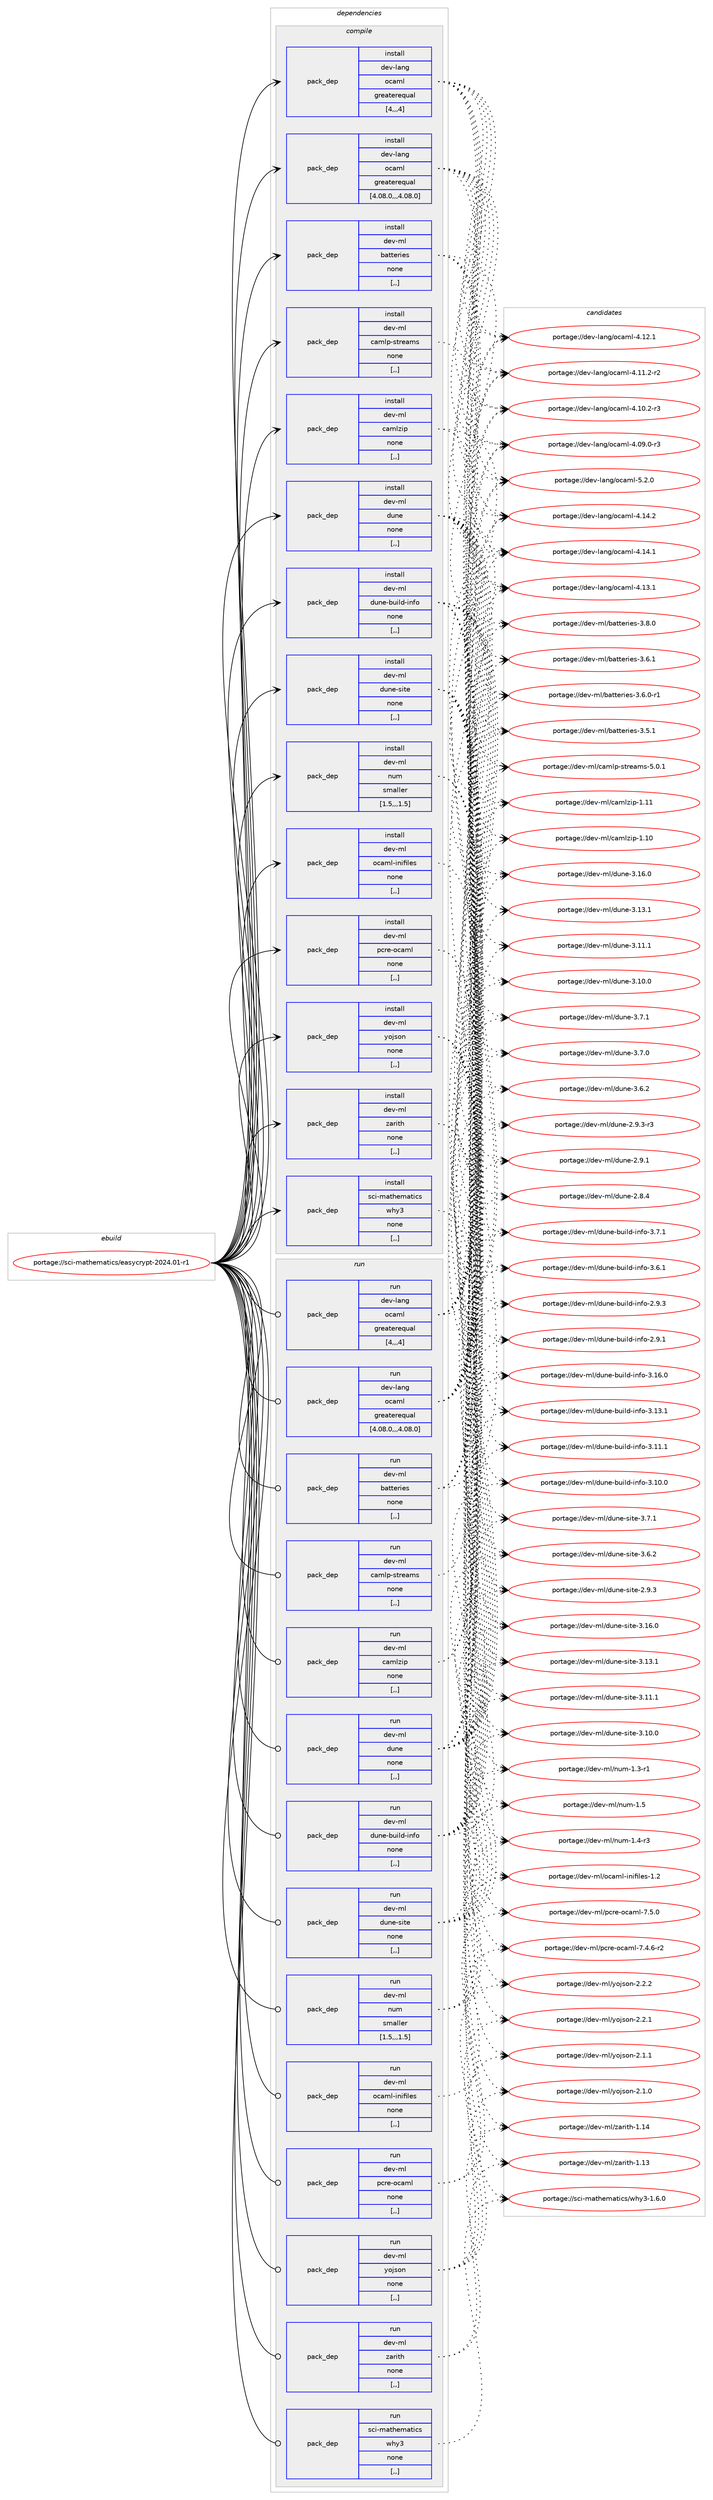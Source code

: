 digraph prolog {

# *************
# Graph options
# *************

newrank=true;
concentrate=true;
compound=true;
graph [rankdir=LR,fontname=Helvetica,fontsize=10,ranksep=1.5];#, ranksep=2.5, nodesep=0.2];
edge  [arrowhead=vee];
node  [fontname=Helvetica,fontsize=10];

# **********
# The ebuild
# **********

subgraph cluster_leftcol {
color=gray;
label=<<i>ebuild</i>>;
id [label="portage://sci-mathematics/easycrypt-2024.01-r1", color=red, width=4, href="../sci-mathematics/easycrypt-2024.01-r1.svg"];
}

# ****************
# The dependencies
# ****************

subgraph cluster_midcol {
color=gray;
label=<<i>dependencies</i>>;
subgraph cluster_compile {
fillcolor="#eeeeee";
style=filled;
label=<<i>compile</i>>;
subgraph pack296950 {
dependency408038 [label=<<TABLE BORDER="0" CELLBORDER="1" CELLSPACING="0" CELLPADDING="4" WIDTH="220"><TR><TD ROWSPAN="6" CELLPADDING="30">pack_dep</TD></TR><TR><TD WIDTH="110">install</TD></TR><TR><TD>dev-lang</TD></TR><TR><TD>ocaml</TD></TR><TR><TD>greaterequal</TD></TR><TR><TD>[4,,,4]</TD></TR></TABLE>>, shape=none, color=blue];
}
id:e -> dependency408038:w [weight=20,style="solid",arrowhead="vee"];
subgraph pack296951 {
dependency408039 [label=<<TABLE BORDER="0" CELLBORDER="1" CELLSPACING="0" CELLPADDING="4" WIDTH="220"><TR><TD ROWSPAN="6" CELLPADDING="30">pack_dep</TD></TR><TR><TD WIDTH="110">install</TD></TR><TR><TD>dev-lang</TD></TR><TR><TD>ocaml</TD></TR><TR><TD>greaterequal</TD></TR><TR><TD>[4.08.0,,,4.08.0]</TD></TR></TABLE>>, shape=none, color=blue];
}
id:e -> dependency408039:w [weight=20,style="solid",arrowhead="vee"];
subgraph pack296952 {
dependency408040 [label=<<TABLE BORDER="0" CELLBORDER="1" CELLSPACING="0" CELLPADDING="4" WIDTH="220"><TR><TD ROWSPAN="6" CELLPADDING="30">pack_dep</TD></TR><TR><TD WIDTH="110">install</TD></TR><TR><TD>dev-ml</TD></TR><TR><TD>batteries</TD></TR><TR><TD>none</TD></TR><TR><TD>[,,]</TD></TR></TABLE>>, shape=none, color=blue];
}
id:e -> dependency408040:w [weight=20,style="solid",arrowhead="vee"];
subgraph pack296953 {
dependency408041 [label=<<TABLE BORDER="0" CELLBORDER="1" CELLSPACING="0" CELLPADDING="4" WIDTH="220"><TR><TD ROWSPAN="6" CELLPADDING="30">pack_dep</TD></TR><TR><TD WIDTH="110">install</TD></TR><TR><TD>dev-ml</TD></TR><TR><TD>camlp-streams</TD></TR><TR><TD>none</TD></TR><TR><TD>[,,]</TD></TR></TABLE>>, shape=none, color=blue];
}
id:e -> dependency408041:w [weight=20,style="solid",arrowhead="vee"];
subgraph pack296954 {
dependency408042 [label=<<TABLE BORDER="0" CELLBORDER="1" CELLSPACING="0" CELLPADDING="4" WIDTH="220"><TR><TD ROWSPAN="6" CELLPADDING="30">pack_dep</TD></TR><TR><TD WIDTH="110">install</TD></TR><TR><TD>dev-ml</TD></TR><TR><TD>camlzip</TD></TR><TR><TD>none</TD></TR><TR><TD>[,,]</TD></TR></TABLE>>, shape=none, color=blue];
}
id:e -> dependency408042:w [weight=20,style="solid",arrowhead="vee"];
subgraph pack296955 {
dependency408043 [label=<<TABLE BORDER="0" CELLBORDER="1" CELLSPACING="0" CELLPADDING="4" WIDTH="220"><TR><TD ROWSPAN="6" CELLPADDING="30">pack_dep</TD></TR><TR><TD WIDTH="110">install</TD></TR><TR><TD>dev-ml</TD></TR><TR><TD>dune</TD></TR><TR><TD>none</TD></TR><TR><TD>[,,]</TD></TR></TABLE>>, shape=none, color=blue];
}
id:e -> dependency408043:w [weight=20,style="solid",arrowhead="vee"];
subgraph pack296956 {
dependency408044 [label=<<TABLE BORDER="0" CELLBORDER="1" CELLSPACING="0" CELLPADDING="4" WIDTH="220"><TR><TD ROWSPAN="6" CELLPADDING="30">pack_dep</TD></TR><TR><TD WIDTH="110">install</TD></TR><TR><TD>dev-ml</TD></TR><TR><TD>dune-build-info</TD></TR><TR><TD>none</TD></TR><TR><TD>[,,]</TD></TR></TABLE>>, shape=none, color=blue];
}
id:e -> dependency408044:w [weight=20,style="solid",arrowhead="vee"];
subgraph pack296957 {
dependency408045 [label=<<TABLE BORDER="0" CELLBORDER="1" CELLSPACING="0" CELLPADDING="4" WIDTH="220"><TR><TD ROWSPAN="6" CELLPADDING="30">pack_dep</TD></TR><TR><TD WIDTH="110">install</TD></TR><TR><TD>dev-ml</TD></TR><TR><TD>dune-site</TD></TR><TR><TD>none</TD></TR><TR><TD>[,,]</TD></TR></TABLE>>, shape=none, color=blue];
}
id:e -> dependency408045:w [weight=20,style="solid",arrowhead="vee"];
subgraph pack296958 {
dependency408046 [label=<<TABLE BORDER="0" CELLBORDER="1" CELLSPACING="0" CELLPADDING="4" WIDTH="220"><TR><TD ROWSPAN="6" CELLPADDING="30">pack_dep</TD></TR><TR><TD WIDTH="110">install</TD></TR><TR><TD>dev-ml</TD></TR><TR><TD>num</TD></TR><TR><TD>smaller</TD></TR><TR><TD>[1.5,,,1.5]</TD></TR></TABLE>>, shape=none, color=blue];
}
id:e -> dependency408046:w [weight=20,style="solid",arrowhead="vee"];
subgraph pack296959 {
dependency408047 [label=<<TABLE BORDER="0" CELLBORDER="1" CELLSPACING="0" CELLPADDING="4" WIDTH="220"><TR><TD ROWSPAN="6" CELLPADDING="30">pack_dep</TD></TR><TR><TD WIDTH="110">install</TD></TR><TR><TD>dev-ml</TD></TR><TR><TD>ocaml-inifiles</TD></TR><TR><TD>none</TD></TR><TR><TD>[,,]</TD></TR></TABLE>>, shape=none, color=blue];
}
id:e -> dependency408047:w [weight=20,style="solid",arrowhead="vee"];
subgraph pack296960 {
dependency408048 [label=<<TABLE BORDER="0" CELLBORDER="1" CELLSPACING="0" CELLPADDING="4" WIDTH="220"><TR><TD ROWSPAN="6" CELLPADDING="30">pack_dep</TD></TR><TR><TD WIDTH="110">install</TD></TR><TR><TD>dev-ml</TD></TR><TR><TD>pcre-ocaml</TD></TR><TR><TD>none</TD></TR><TR><TD>[,,]</TD></TR></TABLE>>, shape=none, color=blue];
}
id:e -> dependency408048:w [weight=20,style="solid",arrowhead="vee"];
subgraph pack296961 {
dependency408049 [label=<<TABLE BORDER="0" CELLBORDER="1" CELLSPACING="0" CELLPADDING="4" WIDTH="220"><TR><TD ROWSPAN="6" CELLPADDING="30">pack_dep</TD></TR><TR><TD WIDTH="110">install</TD></TR><TR><TD>dev-ml</TD></TR><TR><TD>yojson</TD></TR><TR><TD>none</TD></TR><TR><TD>[,,]</TD></TR></TABLE>>, shape=none, color=blue];
}
id:e -> dependency408049:w [weight=20,style="solid",arrowhead="vee"];
subgraph pack296962 {
dependency408050 [label=<<TABLE BORDER="0" CELLBORDER="1" CELLSPACING="0" CELLPADDING="4" WIDTH="220"><TR><TD ROWSPAN="6" CELLPADDING="30">pack_dep</TD></TR><TR><TD WIDTH="110">install</TD></TR><TR><TD>dev-ml</TD></TR><TR><TD>zarith</TD></TR><TR><TD>none</TD></TR><TR><TD>[,,]</TD></TR></TABLE>>, shape=none, color=blue];
}
id:e -> dependency408050:w [weight=20,style="solid",arrowhead="vee"];
subgraph pack296963 {
dependency408051 [label=<<TABLE BORDER="0" CELLBORDER="1" CELLSPACING="0" CELLPADDING="4" WIDTH="220"><TR><TD ROWSPAN="6" CELLPADDING="30">pack_dep</TD></TR><TR><TD WIDTH="110">install</TD></TR><TR><TD>sci-mathematics</TD></TR><TR><TD>why3</TD></TR><TR><TD>none</TD></TR><TR><TD>[,,]</TD></TR></TABLE>>, shape=none, color=blue];
}
id:e -> dependency408051:w [weight=20,style="solid",arrowhead="vee"];
}
subgraph cluster_compileandrun {
fillcolor="#eeeeee";
style=filled;
label=<<i>compile and run</i>>;
}
subgraph cluster_run {
fillcolor="#eeeeee";
style=filled;
label=<<i>run</i>>;
subgraph pack296964 {
dependency408052 [label=<<TABLE BORDER="0" CELLBORDER="1" CELLSPACING="0" CELLPADDING="4" WIDTH="220"><TR><TD ROWSPAN="6" CELLPADDING="30">pack_dep</TD></TR><TR><TD WIDTH="110">run</TD></TR><TR><TD>dev-lang</TD></TR><TR><TD>ocaml</TD></TR><TR><TD>greaterequal</TD></TR><TR><TD>[4,,,4]</TD></TR></TABLE>>, shape=none, color=blue];
}
id:e -> dependency408052:w [weight=20,style="solid",arrowhead="odot"];
subgraph pack296965 {
dependency408053 [label=<<TABLE BORDER="0" CELLBORDER="1" CELLSPACING="0" CELLPADDING="4" WIDTH="220"><TR><TD ROWSPAN="6" CELLPADDING="30">pack_dep</TD></TR><TR><TD WIDTH="110">run</TD></TR><TR><TD>dev-lang</TD></TR><TR><TD>ocaml</TD></TR><TR><TD>greaterequal</TD></TR><TR><TD>[4.08.0,,,4.08.0]</TD></TR></TABLE>>, shape=none, color=blue];
}
id:e -> dependency408053:w [weight=20,style="solid",arrowhead="odot"];
subgraph pack296966 {
dependency408054 [label=<<TABLE BORDER="0" CELLBORDER="1" CELLSPACING="0" CELLPADDING="4" WIDTH="220"><TR><TD ROWSPAN="6" CELLPADDING="30">pack_dep</TD></TR><TR><TD WIDTH="110">run</TD></TR><TR><TD>dev-ml</TD></TR><TR><TD>batteries</TD></TR><TR><TD>none</TD></TR><TR><TD>[,,]</TD></TR></TABLE>>, shape=none, color=blue];
}
id:e -> dependency408054:w [weight=20,style="solid",arrowhead="odot"];
subgraph pack296967 {
dependency408055 [label=<<TABLE BORDER="0" CELLBORDER="1" CELLSPACING="0" CELLPADDING="4" WIDTH="220"><TR><TD ROWSPAN="6" CELLPADDING="30">pack_dep</TD></TR><TR><TD WIDTH="110">run</TD></TR><TR><TD>dev-ml</TD></TR><TR><TD>camlp-streams</TD></TR><TR><TD>none</TD></TR><TR><TD>[,,]</TD></TR></TABLE>>, shape=none, color=blue];
}
id:e -> dependency408055:w [weight=20,style="solid",arrowhead="odot"];
subgraph pack296968 {
dependency408056 [label=<<TABLE BORDER="0" CELLBORDER="1" CELLSPACING="0" CELLPADDING="4" WIDTH="220"><TR><TD ROWSPAN="6" CELLPADDING="30">pack_dep</TD></TR><TR><TD WIDTH="110">run</TD></TR><TR><TD>dev-ml</TD></TR><TR><TD>camlzip</TD></TR><TR><TD>none</TD></TR><TR><TD>[,,]</TD></TR></TABLE>>, shape=none, color=blue];
}
id:e -> dependency408056:w [weight=20,style="solid",arrowhead="odot"];
subgraph pack296969 {
dependency408057 [label=<<TABLE BORDER="0" CELLBORDER="1" CELLSPACING="0" CELLPADDING="4" WIDTH="220"><TR><TD ROWSPAN="6" CELLPADDING="30">pack_dep</TD></TR><TR><TD WIDTH="110">run</TD></TR><TR><TD>dev-ml</TD></TR><TR><TD>dune</TD></TR><TR><TD>none</TD></TR><TR><TD>[,,]</TD></TR></TABLE>>, shape=none, color=blue];
}
id:e -> dependency408057:w [weight=20,style="solid",arrowhead="odot"];
subgraph pack296970 {
dependency408058 [label=<<TABLE BORDER="0" CELLBORDER="1" CELLSPACING="0" CELLPADDING="4" WIDTH="220"><TR><TD ROWSPAN="6" CELLPADDING="30">pack_dep</TD></TR><TR><TD WIDTH="110">run</TD></TR><TR><TD>dev-ml</TD></TR><TR><TD>dune-build-info</TD></TR><TR><TD>none</TD></TR><TR><TD>[,,]</TD></TR></TABLE>>, shape=none, color=blue];
}
id:e -> dependency408058:w [weight=20,style="solid",arrowhead="odot"];
subgraph pack296971 {
dependency408059 [label=<<TABLE BORDER="0" CELLBORDER="1" CELLSPACING="0" CELLPADDING="4" WIDTH="220"><TR><TD ROWSPAN="6" CELLPADDING="30">pack_dep</TD></TR><TR><TD WIDTH="110">run</TD></TR><TR><TD>dev-ml</TD></TR><TR><TD>dune-site</TD></TR><TR><TD>none</TD></TR><TR><TD>[,,]</TD></TR></TABLE>>, shape=none, color=blue];
}
id:e -> dependency408059:w [weight=20,style="solid",arrowhead="odot"];
subgraph pack296972 {
dependency408060 [label=<<TABLE BORDER="0" CELLBORDER="1" CELLSPACING="0" CELLPADDING="4" WIDTH="220"><TR><TD ROWSPAN="6" CELLPADDING="30">pack_dep</TD></TR><TR><TD WIDTH="110">run</TD></TR><TR><TD>dev-ml</TD></TR><TR><TD>num</TD></TR><TR><TD>smaller</TD></TR><TR><TD>[1.5,,,1.5]</TD></TR></TABLE>>, shape=none, color=blue];
}
id:e -> dependency408060:w [weight=20,style="solid",arrowhead="odot"];
subgraph pack296973 {
dependency408061 [label=<<TABLE BORDER="0" CELLBORDER="1" CELLSPACING="0" CELLPADDING="4" WIDTH="220"><TR><TD ROWSPAN="6" CELLPADDING="30">pack_dep</TD></TR><TR><TD WIDTH="110">run</TD></TR><TR><TD>dev-ml</TD></TR><TR><TD>ocaml-inifiles</TD></TR><TR><TD>none</TD></TR><TR><TD>[,,]</TD></TR></TABLE>>, shape=none, color=blue];
}
id:e -> dependency408061:w [weight=20,style="solid",arrowhead="odot"];
subgraph pack296974 {
dependency408062 [label=<<TABLE BORDER="0" CELLBORDER="1" CELLSPACING="0" CELLPADDING="4" WIDTH="220"><TR><TD ROWSPAN="6" CELLPADDING="30">pack_dep</TD></TR><TR><TD WIDTH="110">run</TD></TR><TR><TD>dev-ml</TD></TR><TR><TD>pcre-ocaml</TD></TR><TR><TD>none</TD></TR><TR><TD>[,,]</TD></TR></TABLE>>, shape=none, color=blue];
}
id:e -> dependency408062:w [weight=20,style="solid",arrowhead="odot"];
subgraph pack296975 {
dependency408063 [label=<<TABLE BORDER="0" CELLBORDER="1" CELLSPACING="0" CELLPADDING="4" WIDTH="220"><TR><TD ROWSPAN="6" CELLPADDING="30">pack_dep</TD></TR><TR><TD WIDTH="110">run</TD></TR><TR><TD>dev-ml</TD></TR><TR><TD>yojson</TD></TR><TR><TD>none</TD></TR><TR><TD>[,,]</TD></TR></TABLE>>, shape=none, color=blue];
}
id:e -> dependency408063:w [weight=20,style="solid",arrowhead="odot"];
subgraph pack296976 {
dependency408064 [label=<<TABLE BORDER="0" CELLBORDER="1" CELLSPACING="0" CELLPADDING="4" WIDTH="220"><TR><TD ROWSPAN="6" CELLPADDING="30">pack_dep</TD></TR><TR><TD WIDTH="110">run</TD></TR><TR><TD>dev-ml</TD></TR><TR><TD>zarith</TD></TR><TR><TD>none</TD></TR><TR><TD>[,,]</TD></TR></TABLE>>, shape=none, color=blue];
}
id:e -> dependency408064:w [weight=20,style="solid",arrowhead="odot"];
subgraph pack296977 {
dependency408065 [label=<<TABLE BORDER="0" CELLBORDER="1" CELLSPACING="0" CELLPADDING="4" WIDTH="220"><TR><TD ROWSPAN="6" CELLPADDING="30">pack_dep</TD></TR><TR><TD WIDTH="110">run</TD></TR><TR><TD>sci-mathematics</TD></TR><TR><TD>why3</TD></TR><TR><TD>none</TD></TR><TR><TD>[,,]</TD></TR></TABLE>>, shape=none, color=blue];
}
id:e -> dependency408065:w [weight=20,style="solid",arrowhead="odot"];
}
}

# **************
# The candidates
# **************

subgraph cluster_choices {
rank=same;
color=gray;
label=<<i>candidates</i>>;

subgraph choice296950 {
color=black;
nodesep=1;
choice1001011184510897110103471119997109108455346504648 [label="portage://dev-lang/ocaml-5.2.0", color=red, width=4,href="../dev-lang/ocaml-5.2.0.svg"];
choice100101118451089711010347111999710910845524649524650 [label="portage://dev-lang/ocaml-4.14.2", color=red, width=4,href="../dev-lang/ocaml-4.14.2.svg"];
choice100101118451089711010347111999710910845524649524649 [label="portage://dev-lang/ocaml-4.14.1", color=red, width=4,href="../dev-lang/ocaml-4.14.1.svg"];
choice100101118451089711010347111999710910845524649514649 [label="portage://dev-lang/ocaml-4.13.1", color=red, width=4,href="../dev-lang/ocaml-4.13.1.svg"];
choice100101118451089711010347111999710910845524649504649 [label="portage://dev-lang/ocaml-4.12.1", color=red, width=4,href="../dev-lang/ocaml-4.12.1.svg"];
choice1001011184510897110103471119997109108455246494946504511450 [label="portage://dev-lang/ocaml-4.11.2-r2", color=red, width=4,href="../dev-lang/ocaml-4.11.2-r2.svg"];
choice1001011184510897110103471119997109108455246494846504511451 [label="portage://dev-lang/ocaml-4.10.2-r3", color=red, width=4,href="../dev-lang/ocaml-4.10.2-r3.svg"];
choice1001011184510897110103471119997109108455246485746484511451 [label="portage://dev-lang/ocaml-4.09.0-r3", color=red, width=4,href="../dev-lang/ocaml-4.09.0-r3.svg"];
dependency408038:e -> choice1001011184510897110103471119997109108455346504648:w [style=dotted,weight="100"];
dependency408038:e -> choice100101118451089711010347111999710910845524649524650:w [style=dotted,weight="100"];
dependency408038:e -> choice100101118451089711010347111999710910845524649524649:w [style=dotted,weight="100"];
dependency408038:e -> choice100101118451089711010347111999710910845524649514649:w [style=dotted,weight="100"];
dependency408038:e -> choice100101118451089711010347111999710910845524649504649:w [style=dotted,weight="100"];
dependency408038:e -> choice1001011184510897110103471119997109108455246494946504511450:w [style=dotted,weight="100"];
dependency408038:e -> choice1001011184510897110103471119997109108455246494846504511451:w [style=dotted,weight="100"];
dependency408038:e -> choice1001011184510897110103471119997109108455246485746484511451:w [style=dotted,weight="100"];
}
subgraph choice296951 {
color=black;
nodesep=1;
choice1001011184510897110103471119997109108455346504648 [label="portage://dev-lang/ocaml-5.2.0", color=red, width=4,href="../dev-lang/ocaml-5.2.0.svg"];
choice100101118451089711010347111999710910845524649524650 [label="portage://dev-lang/ocaml-4.14.2", color=red, width=4,href="../dev-lang/ocaml-4.14.2.svg"];
choice100101118451089711010347111999710910845524649524649 [label="portage://dev-lang/ocaml-4.14.1", color=red, width=4,href="../dev-lang/ocaml-4.14.1.svg"];
choice100101118451089711010347111999710910845524649514649 [label="portage://dev-lang/ocaml-4.13.1", color=red, width=4,href="../dev-lang/ocaml-4.13.1.svg"];
choice100101118451089711010347111999710910845524649504649 [label="portage://dev-lang/ocaml-4.12.1", color=red, width=4,href="../dev-lang/ocaml-4.12.1.svg"];
choice1001011184510897110103471119997109108455246494946504511450 [label="portage://dev-lang/ocaml-4.11.2-r2", color=red, width=4,href="../dev-lang/ocaml-4.11.2-r2.svg"];
choice1001011184510897110103471119997109108455246494846504511451 [label="portage://dev-lang/ocaml-4.10.2-r3", color=red, width=4,href="../dev-lang/ocaml-4.10.2-r3.svg"];
choice1001011184510897110103471119997109108455246485746484511451 [label="portage://dev-lang/ocaml-4.09.0-r3", color=red, width=4,href="../dev-lang/ocaml-4.09.0-r3.svg"];
dependency408039:e -> choice1001011184510897110103471119997109108455346504648:w [style=dotted,weight="100"];
dependency408039:e -> choice100101118451089711010347111999710910845524649524650:w [style=dotted,weight="100"];
dependency408039:e -> choice100101118451089711010347111999710910845524649524649:w [style=dotted,weight="100"];
dependency408039:e -> choice100101118451089711010347111999710910845524649514649:w [style=dotted,weight="100"];
dependency408039:e -> choice100101118451089711010347111999710910845524649504649:w [style=dotted,weight="100"];
dependency408039:e -> choice1001011184510897110103471119997109108455246494946504511450:w [style=dotted,weight="100"];
dependency408039:e -> choice1001011184510897110103471119997109108455246494846504511451:w [style=dotted,weight="100"];
dependency408039:e -> choice1001011184510897110103471119997109108455246485746484511451:w [style=dotted,weight="100"];
}
subgraph choice296952 {
color=black;
nodesep=1;
choice10010111845109108479897116116101114105101115455146564648 [label="portage://dev-ml/batteries-3.8.0", color=red, width=4,href="../dev-ml/batteries-3.8.0.svg"];
choice10010111845109108479897116116101114105101115455146544649 [label="portage://dev-ml/batteries-3.6.1", color=red, width=4,href="../dev-ml/batteries-3.6.1.svg"];
choice100101118451091084798971161161011141051011154551465446484511449 [label="portage://dev-ml/batteries-3.6.0-r1", color=red, width=4,href="../dev-ml/batteries-3.6.0-r1.svg"];
choice10010111845109108479897116116101114105101115455146534649 [label="portage://dev-ml/batteries-3.5.1", color=red, width=4,href="../dev-ml/batteries-3.5.1.svg"];
dependency408040:e -> choice10010111845109108479897116116101114105101115455146564648:w [style=dotted,weight="100"];
dependency408040:e -> choice10010111845109108479897116116101114105101115455146544649:w [style=dotted,weight="100"];
dependency408040:e -> choice100101118451091084798971161161011141051011154551465446484511449:w [style=dotted,weight="100"];
dependency408040:e -> choice10010111845109108479897116116101114105101115455146534649:w [style=dotted,weight="100"];
}
subgraph choice296953 {
color=black;
nodesep=1;
choice100101118451091084799971091081124511511611410197109115455346484649 [label="portage://dev-ml/camlp-streams-5.0.1", color=red, width=4,href="../dev-ml/camlp-streams-5.0.1.svg"];
dependency408041:e -> choice100101118451091084799971091081124511511611410197109115455346484649:w [style=dotted,weight="100"];
}
subgraph choice296954 {
color=black;
nodesep=1;
choice100101118451091084799971091081221051124549464949 [label="portage://dev-ml/camlzip-1.11", color=red, width=4,href="../dev-ml/camlzip-1.11.svg"];
choice100101118451091084799971091081221051124549464948 [label="portage://dev-ml/camlzip-1.10", color=red, width=4,href="../dev-ml/camlzip-1.10.svg"];
dependency408042:e -> choice100101118451091084799971091081221051124549464949:w [style=dotted,weight="100"];
dependency408042:e -> choice100101118451091084799971091081221051124549464948:w [style=dotted,weight="100"];
}
subgraph choice296955 {
color=black;
nodesep=1;
choice100101118451091084710011711010145514649544648 [label="portage://dev-ml/dune-3.16.0", color=red, width=4,href="../dev-ml/dune-3.16.0.svg"];
choice100101118451091084710011711010145514649514649 [label="portage://dev-ml/dune-3.13.1", color=red, width=4,href="../dev-ml/dune-3.13.1.svg"];
choice100101118451091084710011711010145514649494649 [label="portage://dev-ml/dune-3.11.1", color=red, width=4,href="../dev-ml/dune-3.11.1.svg"];
choice100101118451091084710011711010145514649484648 [label="portage://dev-ml/dune-3.10.0", color=red, width=4,href="../dev-ml/dune-3.10.0.svg"];
choice1001011184510910847100117110101455146554649 [label="portage://dev-ml/dune-3.7.1", color=red, width=4,href="../dev-ml/dune-3.7.1.svg"];
choice1001011184510910847100117110101455146554648 [label="portage://dev-ml/dune-3.7.0", color=red, width=4,href="../dev-ml/dune-3.7.0.svg"];
choice1001011184510910847100117110101455146544650 [label="portage://dev-ml/dune-3.6.2", color=red, width=4,href="../dev-ml/dune-3.6.2.svg"];
choice10010111845109108471001171101014550465746514511451 [label="portage://dev-ml/dune-2.9.3-r3", color=red, width=4,href="../dev-ml/dune-2.9.3-r3.svg"];
choice1001011184510910847100117110101455046574649 [label="portage://dev-ml/dune-2.9.1", color=red, width=4,href="../dev-ml/dune-2.9.1.svg"];
choice1001011184510910847100117110101455046564652 [label="portage://dev-ml/dune-2.8.4", color=red, width=4,href="../dev-ml/dune-2.8.4.svg"];
dependency408043:e -> choice100101118451091084710011711010145514649544648:w [style=dotted,weight="100"];
dependency408043:e -> choice100101118451091084710011711010145514649514649:w [style=dotted,weight="100"];
dependency408043:e -> choice100101118451091084710011711010145514649494649:w [style=dotted,weight="100"];
dependency408043:e -> choice100101118451091084710011711010145514649484648:w [style=dotted,weight="100"];
dependency408043:e -> choice1001011184510910847100117110101455146554649:w [style=dotted,weight="100"];
dependency408043:e -> choice1001011184510910847100117110101455146554648:w [style=dotted,weight="100"];
dependency408043:e -> choice1001011184510910847100117110101455146544650:w [style=dotted,weight="100"];
dependency408043:e -> choice10010111845109108471001171101014550465746514511451:w [style=dotted,weight="100"];
dependency408043:e -> choice1001011184510910847100117110101455046574649:w [style=dotted,weight="100"];
dependency408043:e -> choice1001011184510910847100117110101455046564652:w [style=dotted,weight="100"];
}
subgraph choice296956 {
color=black;
nodesep=1;
choice100101118451091084710011711010145981171051081004510511010211145514649544648 [label="portage://dev-ml/dune-build-info-3.16.0", color=red, width=4,href="../dev-ml/dune-build-info-3.16.0.svg"];
choice100101118451091084710011711010145981171051081004510511010211145514649514649 [label="portage://dev-ml/dune-build-info-3.13.1", color=red, width=4,href="../dev-ml/dune-build-info-3.13.1.svg"];
choice100101118451091084710011711010145981171051081004510511010211145514649494649 [label="portage://dev-ml/dune-build-info-3.11.1", color=red, width=4,href="../dev-ml/dune-build-info-3.11.1.svg"];
choice100101118451091084710011711010145981171051081004510511010211145514649484648 [label="portage://dev-ml/dune-build-info-3.10.0", color=red, width=4,href="../dev-ml/dune-build-info-3.10.0.svg"];
choice1001011184510910847100117110101459811710510810045105110102111455146554649 [label="portage://dev-ml/dune-build-info-3.7.1", color=red, width=4,href="../dev-ml/dune-build-info-3.7.1.svg"];
choice1001011184510910847100117110101459811710510810045105110102111455146544649 [label="portage://dev-ml/dune-build-info-3.6.1", color=red, width=4,href="../dev-ml/dune-build-info-3.6.1.svg"];
choice1001011184510910847100117110101459811710510810045105110102111455046574651 [label="portage://dev-ml/dune-build-info-2.9.3", color=red, width=4,href="../dev-ml/dune-build-info-2.9.3.svg"];
choice1001011184510910847100117110101459811710510810045105110102111455046574649 [label="portage://dev-ml/dune-build-info-2.9.1", color=red, width=4,href="../dev-ml/dune-build-info-2.9.1.svg"];
dependency408044:e -> choice100101118451091084710011711010145981171051081004510511010211145514649544648:w [style=dotted,weight="100"];
dependency408044:e -> choice100101118451091084710011711010145981171051081004510511010211145514649514649:w [style=dotted,weight="100"];
dependency408044:e -> choice100101118451091084710011711010145981171051081004510511010211145514649494649:w [style=dotted,weight="100"];
dependency408044:e -> choice100101118451091084710011711010145981171051081004510511010211145514649484648:w [style=dotted,weight="100"];
dependency408044:e -> choice1001011184510910847100117110101459811710510810045105110102111455146554649:w [style=dotted,weight="100"];
dependency408044:e -> choice1001011184510910847100117110101459811710510810045105110102111455146544649:w [style=dotted,weight="100"];
dependency408044:e -> choice1001011184510910847100117110101459811710510810045105110102111455046574651:w [style=dotted,weight="100"];
dependency408044:e -> choice1001011184510910847100117110101459811710510810045105110102111455046574649:w [style=dotted,weight="100"];
}
subgraph choice296957 {
color=black;
nodesep=1;
choice10010111845109108471001171101014511510511610145514649544648 [label="portage://dev-ml/dune-site-3.16.0", color=red, width=4,href="../dev-ml/dune-site-3.16.0.svg"];
choice10010111845109108471001171101014511510511610145514649514649 [label="portage://dev-ml/dune-site-3.13.1", color=red, width=4,href="../dev-ml/dune-site-3.13.1.svg"];
choice10010111845109108471001171101014511510511610145514649494649 [label="portage://dev-ml/dune-site-3.11.1", color=red, width=4,href="../dev-ml/dune-site-3.11.1.svg"];
choice10010111845109108471001171101014511510511610145514649484648 [label="portage://dev-ml/dune-site-3.10.0", color=red, width=4,href="../dev-ml/dune-site-3.10.0.svg"];
choice100101118451091084710011711010145115105116101455146554649 [label="portage://dev-ml/dune-site-3.7.1", color=red, width=4,href="../dev-ml/dune-site-3.7.1.svg"];
choice100101118451091084710011711010145115105116101455146544650 [label="portage://dev-ml/dune-site-3.6.2", color=red, width=4,href="../dev-ml/dune-site-3.6.2.svg"];
choice100101118451091084710011711010145115105116101455046574651 [label="portage://dev-ml/dune-site-2.9.3", color=red, width=4,href="../dev-ml/dune-site-2.9.3.svg"];
dependency408045:e -> choice10010111845109108471001171101014511510511610145514649544648:w [style=dotted,weight="100"];
dependency408045:e -> choice10010111845109108471001171101014511510511610145514649514649:w [style=dotted,weight="100"];
dependency408045:e -> choice10010111845109108471001171101014511510511610145514649494649:w [style=dotted,weight="100"];
dependency408045:e -> choice10010111845109108471001171101014511510511610145514649484648:w [style=dotted,weight="100"];
dependency408045:e -> choice100101118451091084710011711010145115105116101455146554649:w [style=dotted,weight="100"];
dependency408045:e -> choice100101118451091084710011711010145115105116101455146544650:w [style=dotted,weight="100"];
dependency408045:e -> choice100101118451091084710011711010145115105116101455046574651:w [style=dotted,weight="100"];
}
subgraph choice296958 {
color=black;
nodesep=1;
choice100101118451091084711011710945494653 [label="portage://dev-ml/num-1.5", color=red, width=4,href="../dev-ml/num-1.5.svg"];
choice1001011184510910847110117109454946524511451 [label="portage://dev-ml/num-1.4-r3", color=red, width=4,href="../dev-ml/num-1.4-r3.svg"];
choice1001011184510910847110117109454946514511449 [label="portage://dev-ml/num-1.3-r1", color=red, width=4,href="../dev-ml/num-1.3-r1.svg"];
dependency408046:e -> choice100101118451091084711011710945494653:w [style=dotted,weight="100"];
dependency408046:e -> choice1001011184510910847110117109454946524511451:w [style=dotted,weight="100"];
dependency408046:e -> choice1001011184510910847110117109454946514511449:w [style=dotted,weight="100"];
}
subgraph choice296959 {
color=black;
nodesep=1;
choice100101118451091084711199971091084510511010510210510810111545494650 [label="portage://dev-ml/ocaml-inifiles-1.2", color=red, width=4,href="../dev-ml/ocaml-inifiles-1.2.svg"];
dependency408047:e -> choice100101118451091084711199971091084510511010510210510810111545494650:w [style=dotted,weight="100"];
}
subgraph choice296960 {
color=black;
nodesep=1;
choice100101118451091084711299114101451119997109108455546534648 [label="portage://dev-ml/pcre-ocaml-7.5.0", color=red, width=4,href="../dev-ml/pcre-ocaml-7.5.0.svg"];
choice1001011184510910847112991141014511199971091084555465246544511450 [label="portage://dev-ml/pcre-ocaml-7.4.6-r2", color=red, width=4,href="../dev-ml/pcre-ocaml-7.4.6-r2.svg"];
dependency408048:e -> choice100101118451091084711299114101451119997109108455546534648:w [style=dotted,weight="100"];
dependency408048:e -> choice1001011184510910847112991141014511199971091084555465246544511450:w [style=dotted,weight="100"];
}
subgraph choice296961 {
color=black;
nodesep=1;
choice1001011184510910847121111106115111110455046504650 [label="portage://dev-ml/yojson-2.2.2", color=red, width=4,href="../dev-ml/yojson-2.2.2.svg"];
choice1001011184510910847121111106115111110455046504649 [label="portage://dev-ml/yojson-2.2.1", color=red, width=4,href="../dev-ml/yojson-2.2.1.svg"];
choice1001011184510910847121111106115111110455046494649 [label="portage://dev-ml/yojson-2.1.1", color=red, width=4,href="../dev-ml/yojson-2.1.1.svg"];
choice1001011184510910847121111106115111110455046494648 [label="portage://dev-ml/yojson-2.1.0", color=red, width=4,href="../dev-ml/yojson-2.1.0.svg"];
dependency408049:e -> choice1001011184510910847121111106115111110455046504650:w [style=dotted,weight="100"];
dependency408049:e -> choice1001011184510910847121111106115111110455046504649:w [style=dotted,weight="100"];
dependency408049:e -> choice1001011184510910847121111106115111110455046494649:w [style=dotted,weight="100"];
dependency408049:e -> choice1001011184510910847121111106115111110455046494648:w [style=dotted,weight="100"];
}
subgraph choice296962 {
color=black;
nodesep=1;
choice1001011184510910847122971141051161044549464952 [label="portage://dev-ml/zarith-1.14", color=red, width=4,href="../dev-ml/zarith-1.14.svg"];
choice1001011184510910847122971141051161044549464951 [label="portage://dev-ml/zarith-1.13", color=red, width=4,href="../dev-ml/zarith-1.13.svg"];
dependency408050:e -> choice1001011184510910847122971141051161044549464952:w [style=dotted,weight="100"];
dependency408050:e -> choice1001011184510910847122971141051161044549464951:w [style=dotted,weight="100"];
}
subgraph choice296963 {
color=black;
nodesep=1;
choice11599105451099711610410110997116105991154711910412151454946544648 [label="portage://sci-mathematics/why3-1.6.0", color=red, width=4,href="../sci-mathematics/why3-1.6.0.svg"];
dependency408051:e -> choice11599105451099711610410110997116105991154711910412151454946544648:w [style=dotted,weight="100"];
}
subgraph choice296964 {
color=black;
nodesep=1;
choice1001011184510897110103471119997109108455346504648 [label="portage://dev-lang/ocaml-5.2.0", color=red, width=4,href="../dev-lang/ocaml-5.2.0.svg"];
choice100101118451089711010347111999710910845524649524650 [label="portage://dev-lang/ocaml-4.14.2", color=red, width=4,href="../dev-lang/ocaml-4.14.2.svg"];
choice100101118451089711010347111999710910845524649524649 [label="portage://dev-lang/ocaml-4.14.1", color=red, width=4,href="../dev-lang/ocaml-4.14.1.svg"];
choice100101118451089711010347111999710910845524649514649 [label="portage://dev-lang/ocaml-4.13.1", color=red, width=4,href="../dev-lang/ocaml-4.13.1.svg"];
choice100101118451089711010347111999710910845524649504649 [label="portage://dev-lang/ocaml-4.12.1", color=red, width=4,href="../dev-lang/ocaml-4.12.1.svg"];
choice1001011184510897110103471119997109108455246494946504511450 [label="portage://dev-lang/ocaml-4.11.2-r2", color=red, width=4,href="../dev-lang/ocaml-4.11.2-r2.svg"];
choice1001011184510897110103471119997109108455246494846504511451 [label="portage://dev-lang/ocaml-4.10.2-r3", color=red, width=4,href="../dev-lang/ocaml-4.10.2-r3.svg"];
choice1001011184510897110103471119997109108455246485746484511451 [label="portage://dev-lang/ocaml-4.09.0-r3", color=red, width=4,href="../dev-lang/ocaml-4.09.0-r3.svg"];
dependency408052:e -> choice1001011184510897110103471119997109108455346504648:w [style=dotted,weight="100"];
dependency408052:e -> choice100101118451089711010347111999710910845524649524650:w [style=dotted,weight="100"];
dependency408052:e -> choice100101118451089711010347111999710910845524649524649:w [style=dotted,weight="100"];
dependency408052:e -> choice100101118451089711010347111999710910845524649514649:w [style=dotted,weight="100"];
dependency408052:e -> choice100101118451089711010347111999710910845524649504649:w [style=dotted,weight="100"];
dependency408052:e -> choice1001011184510897110103471119997109108455246494946504511450:w [style=dotted,weight="100"];
dependency408052:e -> choice1001011184510897110103471119997109108455246494846504511451:w [style=dotted,weight="100"];
dependency408052:e -> choice1001011184510897110103471119997109108455246485746484511451:w [style=dotted,weight="100"];
}
subgraph choice296965 {
color=black;
nodesep=1;
choice1001011184510897110103471119997109108455346504648 [label="portage://dev-lang/ocaml-5.2.0", color=red, width=4,href="../dev-lang/ocaml-5.2.0.svg"];
choice100101118451089711010347111999710910845524649524650 [label="portage://dev-lang/ocaml-4.14.2", color=red, width=4,href="../dev-lang/ocaml-4.14.2.svg"];
choice100101118451089711010347111999710910845524649524649 [label="portage://dev-lang/ocaml-4.14.1", color=red, width=4,href="../dev-lang/ocaml-4.14.1.svg"];
choice100101118451089711010347111999710910845524649514649 [label="portage://dev-lang/ocaml-4.13.1", color=red, width=4,href="../dev-lang/ocaml-4.13.1.svg"];
choice100101118451089711010347111999710910845524649504649 [label="portage://dev-lang/ocaml-4.12.1", color=red, width=4,href="../dev-lang/ocaml-4.12.1.svg"];
choice1001011184510897110103471119997109108455246494946504511450 [label="portage://dev-lang/ocaml-4.11.2-r2", color=red, width=4,href="../dev-lang/ocaml-4.11.2-r2.svg"];
choice1001011184510897110103471119997109108455246494846504511451 [label="portage://dev-lang/ocaml-4.10.2-r3", color=red, width=4,href="../dev-lang/ocaml-4.10.2-r3.svg"];
choice1001011184510897110103471119997109108455246485746484511451 [label="portage://dev-lang/ocaml-4.09.0-r3", color=red, width=4,href="../dev-lang/ocaml-4.09.0-r3.svg"];
dependency408053:e -> choice1001011184510897110103471119997109108455346504648:w [style=dotted,weight="100"];
dependency408053:e -> choice100101118451089711010347111999710910845524649524650:w [style=dotted,weight="100"];
dependency408053:e -> choice100101118451089711010347111999710910845524649524649:w [style=dotted,weight="100"];
dependency408053:e -> choice100101118451089711010347111999710910845524649514649:w [style=dotted,weight="100"];
dependency408053:e -> choice100101118451089711010347111999710910845524649504649:w [style=dotted,weight="100"];
dependency408053:e -> choice1001011184510897110103471119997109108455246494946504511450:w [style=dotted,weight="100"];
dependency408053:e -> choice1001011184510897110103471119997109108455246494846504511451:w [style=dotted,weight="100"];
dependency408053:e -> choice1001011184510897110103471119997109108455246485746484511451:w [style=dotted,weight="100"];
}
subgraph choice296966 {
color=black;
nodesep=1;
choice10010111845109108479897116116101114105101115455146564648 [label="portage://dev-ml/batteries-3.8.0", color=red, width=4,href="../dev-ml/batteries-3.8.0.svg"];
choice10010111845109108479897116116101114105101115455146544649 [label="portage://dev-ml/batteries-3.6.1", color=red, width=4,href="../dev-ml/batteries-3.6.1.svg"];
choice100101118451091084798971161161011141051011154551465446484511449 [label="portage://dev-ml/batteries-3.6.0-r1", color=red, width=4,href="../dev-ml/batteries-3.6.0-r1.svg"];
choice10010111845109108479897116116101114105101115455146534649 [label="portage://dev-ml/batteries-3.5.1", color=red, width=4,href="../dev-ml/batteries-3.5.1.svg"];
dependency408054:e -> choice10010111845109108479897116116101114105101115455146564648:w [style=dotted,weight="100"];
dependency408054:e -> choice10010111845109108479897116116101114105101115455146544649:w [style=dotted,weight="100"];
dependency408054:e -> choice100101118451091084798971161161011141051011154551465446484511449:w [style=dotted,weight="100"];
dependency408054:e -> choice10010111845109108479897116116101114105101115455146534649:w [style=dotted,weight="100"];
}
subgraph choice296967 {
color=black;
nodesep=1;
choice100101118451091084799971091081124511511611410197109115455346484649 [label="portage://dev-ml/camlp-streams-5.0.1", color=red, width=4,href="../dev-ml/camlp-streams-5.0.1.svg"];
dependency408055:e -> choice100101118451091084799971091081124511511611410197109115455346484649:w [style=dotted,weight="100"];
}
subgraph choice296968 {
color=black;
nodesep=1;
choice100101118451091084799971091081221051124549464949 [label="portage://dev-ml/camlzip-1.11", color=red, width=4,href="../dev-ml/camlzip-1.11.svg"];
choice100101118451091084799971091081221051124549464948 [label="portage://dev-ml/camlzip-1.10", color=red, width=4,href="../dev-ml/camlzip-1.10.svg"];
dependency408056:e -> choice100101118451091084799971091081221051124549464949:w [style=dotted,weight="100"];
dependency408056:e -> choice100101118451091084799971091081221051124549464948:w [style=dotted,weight="100"];
}
subgraph choice296969 {
color=black;
nodesep=1;
choice100101118451091084710011711010145514649544648 [label="portage://dev-ml/dune-3.16.0", color=red, width=4,href="../dev-ml/dune-3.16.0.svg"];
choice100101118451091084710011711010145514649514649 [label="portage://dev-ml/dune-3.13.1", color=red, width=4,href="../dev-ml/dune-3.13.1.svg"];
choice100101118451091084710011711010145514649494649 [label="portage://dev-ml/dune-3.11.1", color=red, width=4,href="../dev-ml/dune-3.11.1.svg"];
choice100101118451091084710011711010145514649484648 [label="portage://dev-ml/dune-3.10.0", color=red, width=4,href="../dev-ml/dune-3.10.0.svg"];
choice1001011184510910847100117110101455146554649 [label="portage://dev-ml/dune-3.7.1", color=red, width=4,href="../dev-ml/dune-3.7.1.svg"];
choice1001011184510910847100117110101455146554648 [label="portage://dev-ml/dune-3.7.0", color=red, width=4,href="../dev-ml/dune-3.7.0.svg"];
choice1001011184510910847100117110101455146544650 [label="portage://dev-ml/dune-3.6.2", color=red, width=4,href="../dev-ml/dune-3.6.2.svg"];
choice10010111845109108471001171101014550465746514511451 [label="portage://dev-ml/dune-2.9.3-r3", color=red, width=4,href="../dev-ml/dune-2.9.3-r3.svg"];
choice1001011184510910847100117110101455046574649 [label="portage://dev-ml/dune-2.9.1", color=red, width=4,href="../dev-ml/dune-2.9.1.svg"];
choice1001011184510910847100117110101455046564652 [label="portage://dev-ml/dune-2.8.4", color=red, width=4,href="../dev-ml/dune-2.8.4.svg"];
dependency408057:e -> choice100101118451091084710011711010145514649544648:w [style=dotted,weight="100"];
dependency408057:e -> choice100101118451091084710011711010145514649514649:w [style=dotted,weight="100"];
dependency408057:e -> choice100101118451091084710011711010145514649494649:w [style=dotted,weight="100"];
dependency408057:e -> choice100101118451091084710011711010145514649484648:w [style=dotted,weight="100"];
dependency408057:e -> choice1001011184510910847100117110101455146554649:w [style=dotted,weight="100"];
dependency408057:e -> choice1001011184510910847100117110101455146554648:w [style=dotted,weight="100"];
dependency408057:e -> choice1001011184510910847100117110101455146544650:w [style=dotted,weight="100"];
dependency408057:e -> choice10010111845109108471001171101014550465746514511451:w [style=dotted,weight="100"];
dependency408057:e -> choice1001011184510910847100117110101455046574649:w [style=dotted,weight="100"];
dependency408057:e -> choice1001011184510910847100117110101455046564652:w [style=dotted,weight="100"];
}
subgraph choice296970 {
color=black;
nodesep=1;
choice100101118451091084710011711010145981171051081004510511010211145514649544648 [label="portage://dev-ml/dune-build-info-3.16.0", color=red, width=4,href="../dev-ml/dune-build-info-3.16.0.svg"];
choice100101118451091084710011711010145981171051081004510511010211145514649514649 [label="portage://dev-ml/dune-build-info-3.13.1", color=red, width=4,href="../dev-ml/dune-build-info-3.13.1.svg"];
choice100101118451091084710011711010145981171051081004510511010211145514649494649 [label="portage://dev-ml/dune-build-info-3.11.1", color=red, width=4,href="../dev-ml/dune-build-info-3.11.1.svg"];
choice100101118451091084710011711010145981171051081004510511010211145514649484648 [label="portage://dev-ml/dune-build-info-3.10.0", color=red, width=4,href="../dev-ml/dune-build-info-3.10.0.svg"];
choice1001011184510910847100117110101459811710510810045105110102111455146554649 [label="portage://dev-ml/dune-build-info-3.7.1", color=red, width=4,href="../dev-ml/dune-build-info-3.7.1.svg"];
choice1001011184510910847100117110101459811710510810045105110102111455146544649 [label="portage://dev-ml/dune-build-info-3.6.1", color=red, width=4,href="../dev-ml/dune-build-info-3.6.1.svg"];
choice1001011184510910847100117110101459811710510810045105110102111455046574651 [label="portage://dev-ml/dune-build-info-2.9.3", color=red, width=4,href="../dev-ml/dune-build-info-2.9.3.svg"];
choice1001011184510910847100117110101459811710510810045105110102111455046574649 [label="portage://dev-ml/dune-build-info-2.9.1", color=red, width=4,href="../dev-ml/dune-build-info-2.9.1.svg"];
dependency408058:e -> choice100101118451091084710011711010145981171051081004510511010211145514649544648:w [style=dotted,weight="100"];
dependency408058:e -> choice100101118451091084710011711010145981171051081004510511010211145514649514649:w [style=dotted,weight="100"];
dependency408058:e -> choice100101118451091084710011711010145981171051081004510511010211145514649494649:w [style=dotted,weight="100"];
dependency408058:e -> choice100101118451091084710011711010145981171051081004510511010211145514649484648:w [style=dotted,weight="100"];
dependency408058:e -> choice1001011184510910847100117110101459811710510810045105110102111455146554649:w [style=dotted,weight="100"];
dependency408058:e -> choice1001011184510910847100117110101459811710510810045105110102111455146544649:w [style=dotted,weight="100"];
dependency408058:e -> choice1001011184510910847100117110101459811710510810045105110102111455046574651:w [style=dotted,weight="100"];
dependency408058:e -> choice1001011184510910847100117110101459811710510810045105110102111455046574649:w [style=dotted,weight="100"];
}
subgraph choice296971 {
color=black;
nodesep=1;
choice10010111845109108471001171101014511510511610145514649544648 [label="portage://dev-ml/dune-site-3.16.0", color=red, width=4,href="../dev-ml/dune-site-3.16.0.svg"];
choice10010111845109108471001171101014511510511610145514649514649 [label="portage://dev-ml/dune-site-3.13.1", color=red, width=4,href="../dev-ml/dune-site-3.13.1.svg"];
choice10010111845109108471001171101014511510511610145514649494649 [label="portage://dev-ml/dune-site-3.11.1", color=red, width=4,href="../dev-ml/dune-site-3.11.1.svg"];
choice10010111845109108471001171101014511510511610145514649484648 [label="portage://dev-ml/dune-site-3.10.0", color=red, width=4,href="../dev-ml/dune-site-3.10.0.svg"];
choice100101118451091084710011711010145115105116101455146554649 [label="portage://dev-ml/dune-site-3.7.1", color=red, width=4,href="../dev-ml/dune-site-3.7.1.svg"];
choice100101118451091084710011711010145115105116101455146544650 [label="portage://dev-ml/dune-site-3.6.2", color=red, width=4,href="../dev-ml/dune-site-3.6.2.svg"];
choice100101118451091084710011711010145115105116101455046574651 [label="portage://dev-ml/dune-site-2.9.3", color=red, width=4,href="../dev-ml/dune-site-2.9.3.svg"];
dependency408059:e -> choice10010111845109108471001171101014511510511610145514649544648:w [style=dotted,weight="100"];
dependency408059:e -> choice10010111845109108471001171101014511510511610145514649514649:w [style=dotted,weight="100"];
dependency408059:e -> choice10010111845109108471001171101014511510511610145514649494649:w [style=dotted,weight="100"];
dependency408059:e -> choice10010111845109108471001171101014511510511610145514649484648:w [style=dotted,weight="100"];
dependency408059:e -> choice100101118451091084710011711010145115105116101455146554649:w [style=dotted,weight="100"];
dependency408059:e -> choice100101118451091084710011711010145115105116101455146544650:w [style=dotted,weight="100"];
dependency408059:e -> choice100101118451091084710011711010145115105116101455046574651:w [style=dotted,weight="100"];
}
subgraph choice296972 {
color=black;
nodesep=1;
choice100101118451091084711011710945494653 [label="portage://dev-ml/num-1.5", color=red, width=4,href="../dev-ml/num-1.5.svg"];
choice1001011184510910847110117109454946524511451 [label="portage://dev-ml/num-1.4-r3", color=red, width=4,href="../dev-ml/num-1.4-r3.svg"];
choice1001011184510910847110117109454946514511449 [label="portage://dev-ml/num-1.3-r1", color=red, width=4,href="../dev-ml/num-1.3-r1.svg"];
dependency408060:e -> choice100101118451091084711011710945494653:w [style=dotted,weight="100"];
dependency408060:e -> choice1001011184510910847110117109454946524511451:w [style=dotted,weight="100"];
dependency408060:e -> choice1001011184510910847110117109454946514511449:w [style=dotted,weight="100"];
}
subgraph choice296973 {
color=black;
nodesep=1;
choice100101118451091084711199971091084510511010510210510810111545494650 [label="portage://dev-ml/ocaml-inifiles-1.2", color=red, width=4,href="../dev-ml/ocaml-inifiles-1.2.svg"];
dependency408061:e -> choice100101118451091084711199971091084510511010510210510810111545494650:w [style=dotted,weight="100"];
}
subgraph choice296974 {
color=black;
nodesep=1;
choice100101118451091084711299114101451119997109108455546534648 [label="portage://dev-ml/pcre-ocaml-7.5.0", color=red, width=4,href="../dev-ml/pcre-ocaml-7.5.0.svg"];
choice1001011184510910847112991141014511199971091084555465246544511450 [label="portage://dev-ml/pcre-ocaml-7.4.6-r2", color=red, width=4,href="../dev-ml/pcre-ocaml-7.4.6-r2.svg"];
dependency408062:e -> choice100101118451091084711299114101451119997109108455546534648:w [style=dotted,weight="100"];
dependency408062:e -> choice1001011184510910847112991141014511199971091084555465246544511450:w [style=dotted,weight="100"];
}
subgraph choice296975 {
color=black;
nodesep=1;
choice1001011184510910847121111106115111110455046504650 [label="portage://dev-ml/yojson-2.2.2", color=red, width=4,href="../dev-ml/yojson-2.2.2.svg"];
choice1001011184510910847121111106115111110455046504649 [label="portage://dev-ml/yojson-2.2.1", color=red, width=4,href="../dev-ml/yojson-2.2.1.svg"];
choice1001011184510910847121111106115111110455046494649 [label="portage://dev-ml/yojson-2.1.1", color=red, width=4,href="../dev-ml/yojson-2.1.1.svg"];
choice1001011184510910847121111106115111110455046494648 [label="portage://dev-ml/yojson-2.1.0", color=red, width=4,href="../dev-ml/yojson-2.1.0.svg"];
dependency408063:e -> choice1001011184510910847121111106115111110455046504650:w [style=dotted,weight="100"];
dependency408063:e -> choice1001011184510910847121111106115111110455046504649:w [style=dotted,weight="100"];
dependency408063:e -> choice1001011184510910847121111106115111110455046494649:w [style=dotted,weight="100"];
dependency408063:e -> choice1001011184510910847121111106115111110455046494648:w [style=dotted,weight="100"];
}
subgraph choice296976 {
color=black;
nodesep=1;
choice1001011184510910847122971141051161044549464952 [label="portage://dev-ml/zarith-1.14", color=red, width=4,href="../dev-ml/zarith-1.14.svg"];
choice1001011184510910847122971141051161044549464951 [label="portage://dev-ml/zarith-1.13", color=red, width=4,href="../dev-ml/zarith-1.13.svg"];
dependency408064:e -> choice1001011184510910847122971141051161044549464952:w [style=dotted,weight="100"];
dependency408064:e -> choice1001011184510910847122971141051161044549464951:w [style=dotted,weight="100"];
}
subgraph choice296977 {
color=black;
nodesep=1;
choice11599105451099711610410110997116105991154711910412151454946544648 [label="portage://sci-mathematics/why3-1.6.0", color=red, width=4,href="../sci-mathematics/why3-1.6.0.svg"];
dependency408065:e -> choice11599105451099711610410110997116105991154711910412151454946544648:w [style=dotted,weight="100"];
}
}

}
